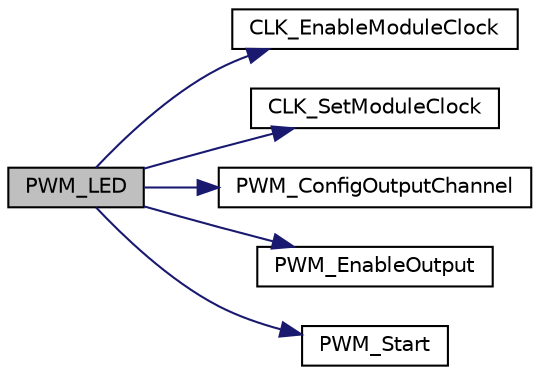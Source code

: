 digraph "PWM_LED"
{
 // LATEX_PDF_SIZE
  edge [fontname="Helvetica",fontsize="10",labelfontname="Helvetica",labelfontsize="10"];
  node [fontname="Helvetica",fontsize="10",shape=record];
  rankdir="LR";
  Node1 [label="PWM_LED",height=0.2,width=0.4,color="black", fillcolor="grey75", style="filled", fontcolor="black",tooltip="Set PWM clock enable and HCLK as PWM clock source, PWM frequency is 100Hz, duty 30% and enable output..."];
  Node1 -> Node2 [color="midnightblue",fontsize="10",style="solid",fontname="Helvetica"];
  Node2 [label="CLK_EnableModuleClock",height=0.2,width=0.4,color="black", fillcolor="white", style="filled",URL="$d7/d42/group___n_a_n_o100___c_l_k___e_x_p_o_r_t_e_d___f_u_n_c_t_i_o_n_s.html#ga517b9f3157919153e56c85ffb9ccd0ab",tooltip="This function enable module clock."];
  Node1 -> Node3 [color="midnightblue",fontsize="10",style="solid",fontname="Helvetica"];
  Node3 [label="CLK_SetModuleClock",height=0.2,width=0.4,color="black", fillcolor="white", style="filled",URL="$d7/d42/group___n_a_n_o100___c_l_k___e_x_p_o_r_t_e_d___f_u_n_c_t_i_o_n_s.html#gada76aad06147856dad5f349704112611",tooltip="This function set selected module clock source and module clock divider."];
  Node1 -> Node4 [color="midnightblue",fontsize="10",style="solid",fontname="Helvetica"];
  Node4 [label="PWM_ConfigOutputChannel",height=0.2,width=0.4,color="black", fillcolor="white", style="filled",URL="$d1/d21/group___n_a_n_o100___p_w_m___e_x_p_o_r_t_e_d___f_u_n_c_t_i_o_n_s.html#ga5b5c5326f7052513e1b5eec1f71b30c8",tooltip="This function config PWM generator and get the nearest frequency in edge aligned auto-reload mode."];
  Node1 -> Node5 [color="midnightblue",fontsize="10",style="solid",fontname="Helvetica"];
  Node5 [label="PWM_EnableOutput",height=0.2,width=0.4,color="black", fillcolor="white", style="filled",URL="$d1/d21/group___n_a_n_o100___p_w_m___e_x_p_o_r_t_e_d___f_u_n_c_t_i_o_n_s.html#gac8352c03341d770623730dc38e4dc06d",tooltip="This function enables PWM output generation of selected channels."];
  Node1 -> Node6 [color="midnightblue",fontsize="10",style="solid",fontname="Helvetica"];
  Node6 [label="PWM_Start",height=0.2,width=0.4,color="black", fillcolor="white", style="filled",URL="$d1/d21/group___n_a_n_o100___p_w_m___e_x_p_o_r_t_e_d___f_u_n_c_t_i_o_n_s.html#gaba7d1c58227b988404d3491388abe31f",tooltip="This function start PWM module."];
}
